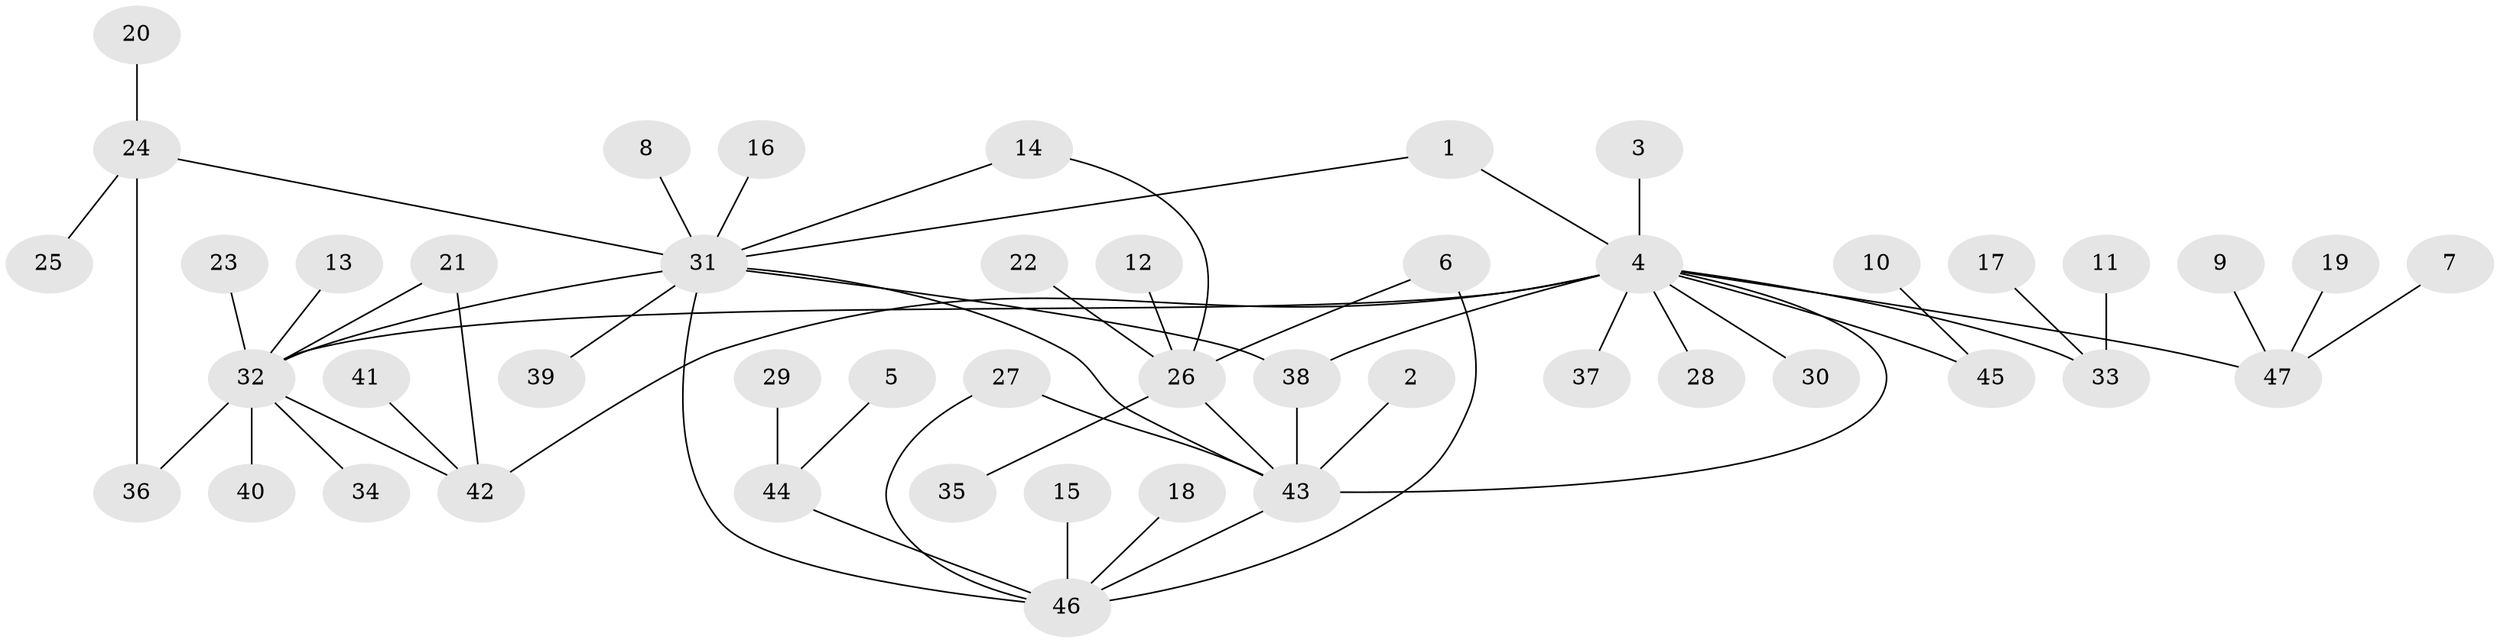 // original degree distribution, {4: 0.021505376344086023, 16: 0.010752688172043012, 1: 0.6021505376344086, 9: 0.021505376344086023, 11: 0.010752688172043012, 8: 0.010752688172043012, 13: 0.010752688172043012, 2: 0.20430107526881722, 3: 0.053763440860215055, 6: 0.021505376344086023, 5: 0.03225806451612903}
// Generated by graph-tools (version 1.1) at 2025/01/03/09/25 03:01:45]
// undirected, 47 vertices, 57 edges
graph export_dot {
graph [start="1"]
  node [color=gray90,style=filled];
  1;
  2;
  3;
  4;
  5;
  6;
  7;
  8;
  9;
  10;
  11;
  12;
  13;
  14;
  15;
  16;
  17;
  18;
  19;
  20;
  21;
  22;
  23;
  24;
  25;
  26;
  27;
  28;
  29;
  30;
  31;
  32;
  33;
  34;
  35;
  36;
  37;
  38;
  39;
  40;
  41;
  42;
  43;
  44;
  45;
  46;
  47;
  1 -- 4 [weight=1.0];
  1 -- 31 [weight=1.0];
  2 -- 43 [weight=1.0];
  3 -- 4 [weight=1.0];
  4 -- 28 [weight=1.0];
  4 -- 30 [weight=1.0];
  4 -- 32 [weight=1.0];
  4 -- 33 [weight=1.0];
  4 -- 37 [weight=1.0];
  4 -- 38 [weight=1.0];
  4 -- 42 [weight=2.0];
  4 -- 43 [weight=1.0];
  4 -- 45 [weight=1.0];
  4 -- 47 [weight=1.0];
  5 -- 44 [weight=1.0];
  6 -- 26 [weight=1.0];
  6 -- 46 [weight=1.0];
  7 -- 47 [weight=1.0];
  8 -- 31 [weight=1.0];
  9 -- 47 [weight=1.0];
  10 -- 45 [weight=1.0];
  11 -- 33 [weight=1.0];
  12 -- 26 [weight=1.0];
  13 -- 32 [weight=1.0];
  14 -- 26 [weight=1.0];
  14 -- 31 [weight=1.0];
  15 -- 46 [weight=1.0];
  16 -- 31 [weight=1.0];
  17 -- 33 [weight=1.0];
  18 -- 46 [weight=1.0];
  19 -- 47 [weight=1.0];
  20 -- 24 [weight=1.0];
  21 -- 32 [weight=1.0];
  21 -- 42 [weight=1.0];
  22 -- 26 [weight=1.0];
  23 -- 32 [weight=1.0];
  24 -- 25 [weight=1.0];
  24 -- 31 [weight=1.0];
  24 -- 36 [weight=1.0];
  26 -- 35 [weight=1.0];
  26 -- 43 [weight=2.0];
  27 -- 43 [weight=1.0];
  27 -- 46 [weight=1.0];
  29 -- 44 [weight=1.0];
  31 -- 32 [weight=1.0];
  31 -- 38 [weight=1.0];
  31 -- 39 [weight=1.0];
  31 -- 43 [weight=1.0];
  31 -- 46 [weight=1.0];
  32 -- 34 [weight=1.0];
  32 -- 36 [weight=1.0];
  32 -- 40 [weight=1.0];
  32 -- 42 [weight=1.0];
  38 -- 43 [weight=1.0];
  41 -- 42 [weight=1.0];
  43 -- 46 [weight=1.0];
  44 -- 46 [weight=1.0];
}
